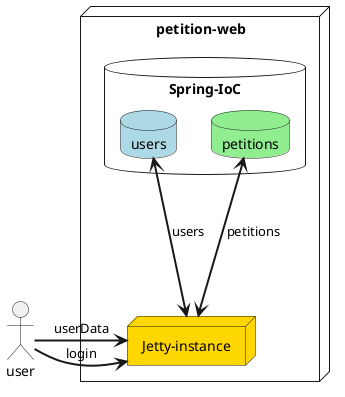 @startuml

actor user
node "petition-web" {
    node "Jetty-instance" #Gold
    database "Spring-IoC" as spring {
        database users #LightBlue
        database petitions #LightGreen
    }
}

user => "Jetty-instance" : login
user => "Jetty-instance" : userData
petitions <==> "Jetty-instance" : petitions
users <-==> "Jetty-instance" : users

@enduml
